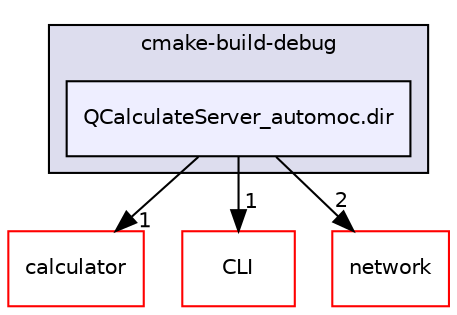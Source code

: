 digraph "/home/boa/CLionProjects/my/QCalculateServer/cmake-build-debug/QCalculateServer_automoc.dir" {
  bgcolor=transparent;
  compound=true
  node [ fontsize="10", fontname="Helvetica"];
  edge [ labelfontsize="10", labelfontname="Helvetica"];
  subgraph clusterdir_95e29a8b8ee7c54052c171a88bb95675 {
    graph [ bgcolor="#ddddee", pencolor="black", label="cmake-build-debug" fontname="Helvetica", fontsize="10", URL="dir_95e29a8b8ee7c54052c171a88bb95675.html"]
  dir_da1d95858cac52b3af8456d3aa7d28dc [shape=box, label="QCalculateServer_automoc.dir", style="filled", fillcolor="#eeeeff", pencolor="black", URL="dir_da1d95858cac52b3af8456d3aa7d28dc.html"];
  }
  dir_46ec98a0eaec3dba456c3e63c7772753 [shape=box label="calculator" color="red" URL="dir_46ec98a0eaec3dba456c3e63c7772753.html"];
  dir_e126f7b990f7130c1196f46e29e55d5b [shape=box label="CLI" color="red" URL="dir_e126f7b990f7130c1196f46e29e55d5b.html"];
  dir_c901c14b65aa229498a52b725b3d4a2c [shape=box label="network" color="red" URL="dir_c901c14b65aa229498a52b725b3d4a2c.html"];
  dir_da1d95858cac52b3af8456d3aa7d28dc->dir_46ec98a0eaec3dba456c3e63c7772753 [headlabel="1", labeldistance=1.5 headhref="dir_000011_000000.html"];
  dir_da1d95858cac52b3af8456d3aa7d28dc->dir_e126f7b990f7130c1196f46e29e55d5b [headlabel="1", labeldistance=1.5 headhref="dir_000011_000003.html"];
  dir_da1d95858cac52b3af8456d3aa7d28dc->dir_c901c14b65aa229498a52b725b3d4a2c [headlabel="2", labeldistance=1.5 headhref="dir_000011_000015.html"];
}
